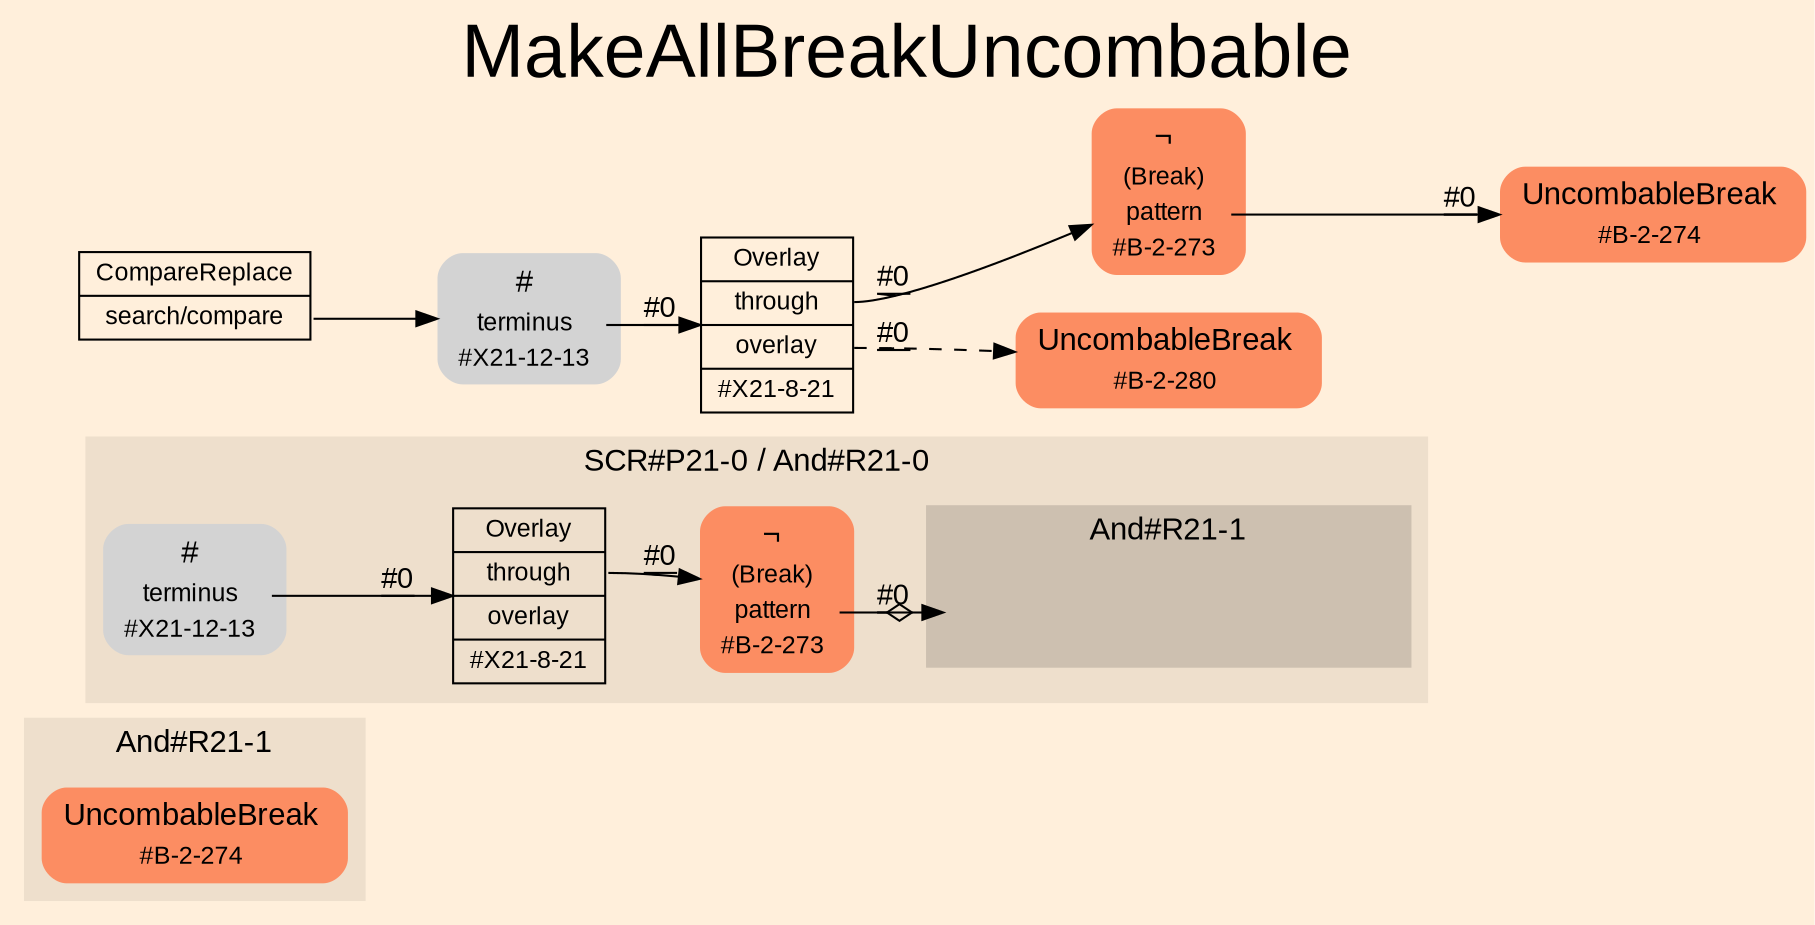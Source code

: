 digraph "MakeAllBreakUncombable" {
label = "MakeAllBreakUncombable"
labelloc = t
fontsize = "36"
graph [
    rankdir = "LR"
    ranksep = 0.3
    bgcolor = antiquewhite1
    color = black
    fontcolor = black
    fontname = "Arial"
];
node [
    fontname = "Arial"
];
edge [
    fontname = "Arial"
];

// -------------------- figure And#R21-1 --------------------
// -------- region And#R21-1 ----------
subgraph "clusterAnd#R21-1" {
    label = "And#R21-1"
    style = "filled"
    color = antiquewhite2
    fontsize = "15"
    "And#R21-1/#B-2-274" [
        // -------- block And#R21-1/#B-2-274 ----------
        shape = "plaintext"
        fillcolor = "/set28/2"
        label = <<TABLE BORDER="0" CELLBORDER="0" CELLSPACING="0">
         <TR><TD><FONT POINT-SIZE="15.0">UncombableBreak</FONT></TD><TD></TD></TR>
         <TR><TD>#B-2-274</TD><TD PORT="port0"></TD></TR>
        </TABLE>>
        style = "rounded,filled"
        fontsize = "12"
    ];
    
}


// -------------------- figure And#R21-0 --------------------
// -------- region And#R21-0 ----------
subgraph "clusterAnd#R21-0" {
    label = "SCR#P21-0 / And#R21-0"
    style = "filled"
    color = antiquewhite2
    fontsize = "15"
    "And#R21-0/#X21-12-13" [
        // -------- block And#R21-0/#X21-12-13 ----------
        shape = "plaintext"
        label = <<TABLE BORDER="0" CELLBORDER="0" CELLSPACING="0">
         <TR><TD><FONT POINT-SIZE="15.0">#</FONT></TD><TD></TD></TR>
         <TR><TD>terminus</TD><TD PORT="port0"></TD></TR>
         <TR><TD>#X21-12-13</TD><TD PORT="port1"></TD></TR>
        </TABLE>>
        style = "rounded,filled"
        fontsize = "12"
    ];
    
    "And#R21-0/#B-2-273" [
        // -------- block And#R21-0/#B-2-273 ----------
        shape = "plaintext"
        fillcolor = "/set28/2"
        label = <<TABLE BORDER="0" CELLBORDER="0" CELLSPACING="0">
         <TR><TD><FONT POINT-SIZE="15.0">¬</FONT></TD><TD></TD></TR>
         <TR><TD>(Break)</TD><TD PORT="port0"></TD></TR>
         <TR><TD>pattern</TD><TD PORT="port1"></TD></TR>
         <TR><TD>#B-2-273</TD><TD PORT="port2"></TD></TR>
        </TABLE>>
        style = "rounded,filled"
        fontsize = "12"
    ];
    
    "And#R21-0/#X21-8-21" [
        // -------- block And#R21-0/#X21-8-21 ----------
        shape = "record"
        fillcolor = antiquewhite2
        label = "<fixed> Overlay | <port0> through | <port1> overlay | <port2> #X21-8-21"
        style = "filled"
        fontsize = "12"
        color = black
        fontcolor = black
    ];
    
    // -------- region And#R21-0/And#R21-1 ----------
    subgraph "clusterAnd#R21-0/And#R21-1" {
        label = "And#R21-1"
        style = "filled"
        color = antiquewhite3
        fontsize = "15"
        "And#R21-0/And#R21-1/#B-2-274" [
            // -------- block And#R21-0/And#R21-1/#B-2-274 ----------
            shape = none
            fillcolor = "/set28/2"
            style = "invisible"
        ];
        
    }
    
}

"And#R21-0/#X21-12-13":port0 -> "And#R21-0/#X21-8-21" [
    label = "#0"
    decorate = true
    color = black
    fontcolor = black
];

"And#R21-0/#B-2-273":port1 -> "And#R21-0/And#R21-1/#B-2-274" [
    arrowhead="normalnoneodiamond"
    label = "#0"
    decorate = true
    color = black
    fontcolor = black
];

"And#R21-0/#X21-8-21":port0 -> "And#R21-0/#B-2-273" [
    label = "#0"
    decorate = true
    color = black
    fontcolor = black
];


// -------------------- transformation figure --------------------
"CR#X21-10-21" [
    // -------- block CR#X21-10-21 ----------
    shape = "record"
    fillcolor = antiquewhite1
    label = "<fixed> CompareReplace | <port0> search/compare"
    style = "filled"
    fontsize = "12"
    color = black
    fontcolor = black
];

"#X21-12-13" [
    // -------- block #X21-12-13 ----------
    shape = "plaintext"
    label = <<TABLE BORDER="0" CELLBORDER="0" CELLSPACING="0">
     <TR><TD><FONT POINT-SIZE="15.0">#</FONT></TD><TD></TD></TR>
     <TR><TD>terminus</TD><TD PORT="port0"></TD></TR>
     <TR><TD>#X21-12-13</TD><TD PORT="port1"></TD></TR>
    </TABLE>>
    style = "rounded,filled"
    fontsize = "12"
];

"#X21-8-21" [
    // -------- block #X21-8-21 ----------
    shape = "record"
    fillcolor = antiquewhite1
    label = "<fixed> Overlay | <port0> through | <port1> overlay | <port2> #X21-8-21"
    style = "filled"
    fontsize = "12"
    color = black
    fontcolor = black
];

"#B-2-273" [
    // -------- block #B-2-273 ----------
    shape = "plaintext"
    fillcolor = "/set28/2"
    label = <<TABLE BORDER="0" CELLBORDER="0" CELLSPACING="0">
     <TR><TD><FONT POINT-SIZE="15.0">¬</FONT></TD><TD></TD></TR>
     <TR><TD>(Break)</TD><TD PORT="port0"></TD></TR>
     <TR><TD>pattern</TD><TD PORT="port1"></TD></TR>
     <TR><TD>#B-2-273</TD><TD PORT="port2"></TD></TR>
    </TABLE>>
    style = "rounded,filled"
    fontsize = "12"
];

"#B-2-274" [
    // -------- block #B-2-274 ----------
    shape = "plaintext"
    fillcolor = "/set28/2"
    label = <<TABLE BORDER="0" CELLBORDER="0" CELLSPACING="0">
     <TR><TD><FONT POINT-SIZE="15.0">UncombableBreak</FONT></TD><TD></TD></TR>
     <TR><TD>#B-2-274</TD><TD PORT="port0"></TD></TR>
    </TABLE>>
    style = "rounded,filled"
    fontsize = "12"
];

"#B-2-280" [
    // -------- block #B-2-280 ----------
    shape = "plaintext"
    fillcolor = "/set28/2"
    label = <<TABLE BORDER="0" CELLBORDER="0" CELLSPACING="0">
     <TR><TD><FONT POINT-SIZE="15.0">UncombableBreak</FONT></TD><TD></TD></TR>
     <TR><TD>#B-2-280</TD><TD PORT="port0"></TD></TR>
    </TABLE>>
    style = "rounded,filled"
    fontsize = "12"
];

"CR#X21-10-21":port0 -> "#X21-12-13" [
    label = ""
    decorate = true
    color = black
    fontcolor = black
];

"#X21-12-13":port0 -> "#X21-8-21" [
    label = "#0"
    decorate = true
    color = black
    fontcolor = black
];

"#X21-8-21":port0 -> "#B-2-273" [
    label = "#0"
    decorate = true
    color = black
    fontcolor = black
];

"#X21-8-21":port1 -> "#B-2-280" [
    style="dashed"
    label = "#0"
    decorate = true
    color = black
    fontcolor = black
];

"#B-2-273":port1 -> "#B-2-274" [
    label = "#0"
    decorate = true
    color = black
    fontcolor = black
];


}
